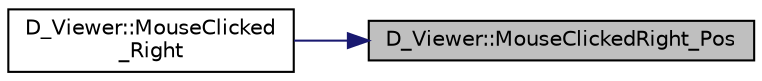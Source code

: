 digraph "D_Viewer::MouseClickedRight_Pos"
{
 // LATEX_PDF_SIZE
  edge [fontname="Helvetica",fontsize="10",labelfontname="Helvetica",labelfontsize="10"];
  node [fontname="Helvetica",fontsize="10",shape=record];
  rankdir="RL";
  Node1 [label="D_Viewer::MouseClickedRight_Pos",height=0.2,width=0.4,color="black", fillcolor="grey75", style="filled", fontcolor="black",tooltip=" "];
  Node1 -> Node2 [dir="back",color="midnightblue",fontsize="10",style="solid",fontname="Helvetica"];
  Node2 [label="D_Viewer::MouseClicked\l_Right",height=0.2,width=0.4,color="black", fillcolor="white", style="filled",URL="$class_d___viewer.html#ad881989a19d4a1f767f08d76482241bd",tooltip=" "];
}
